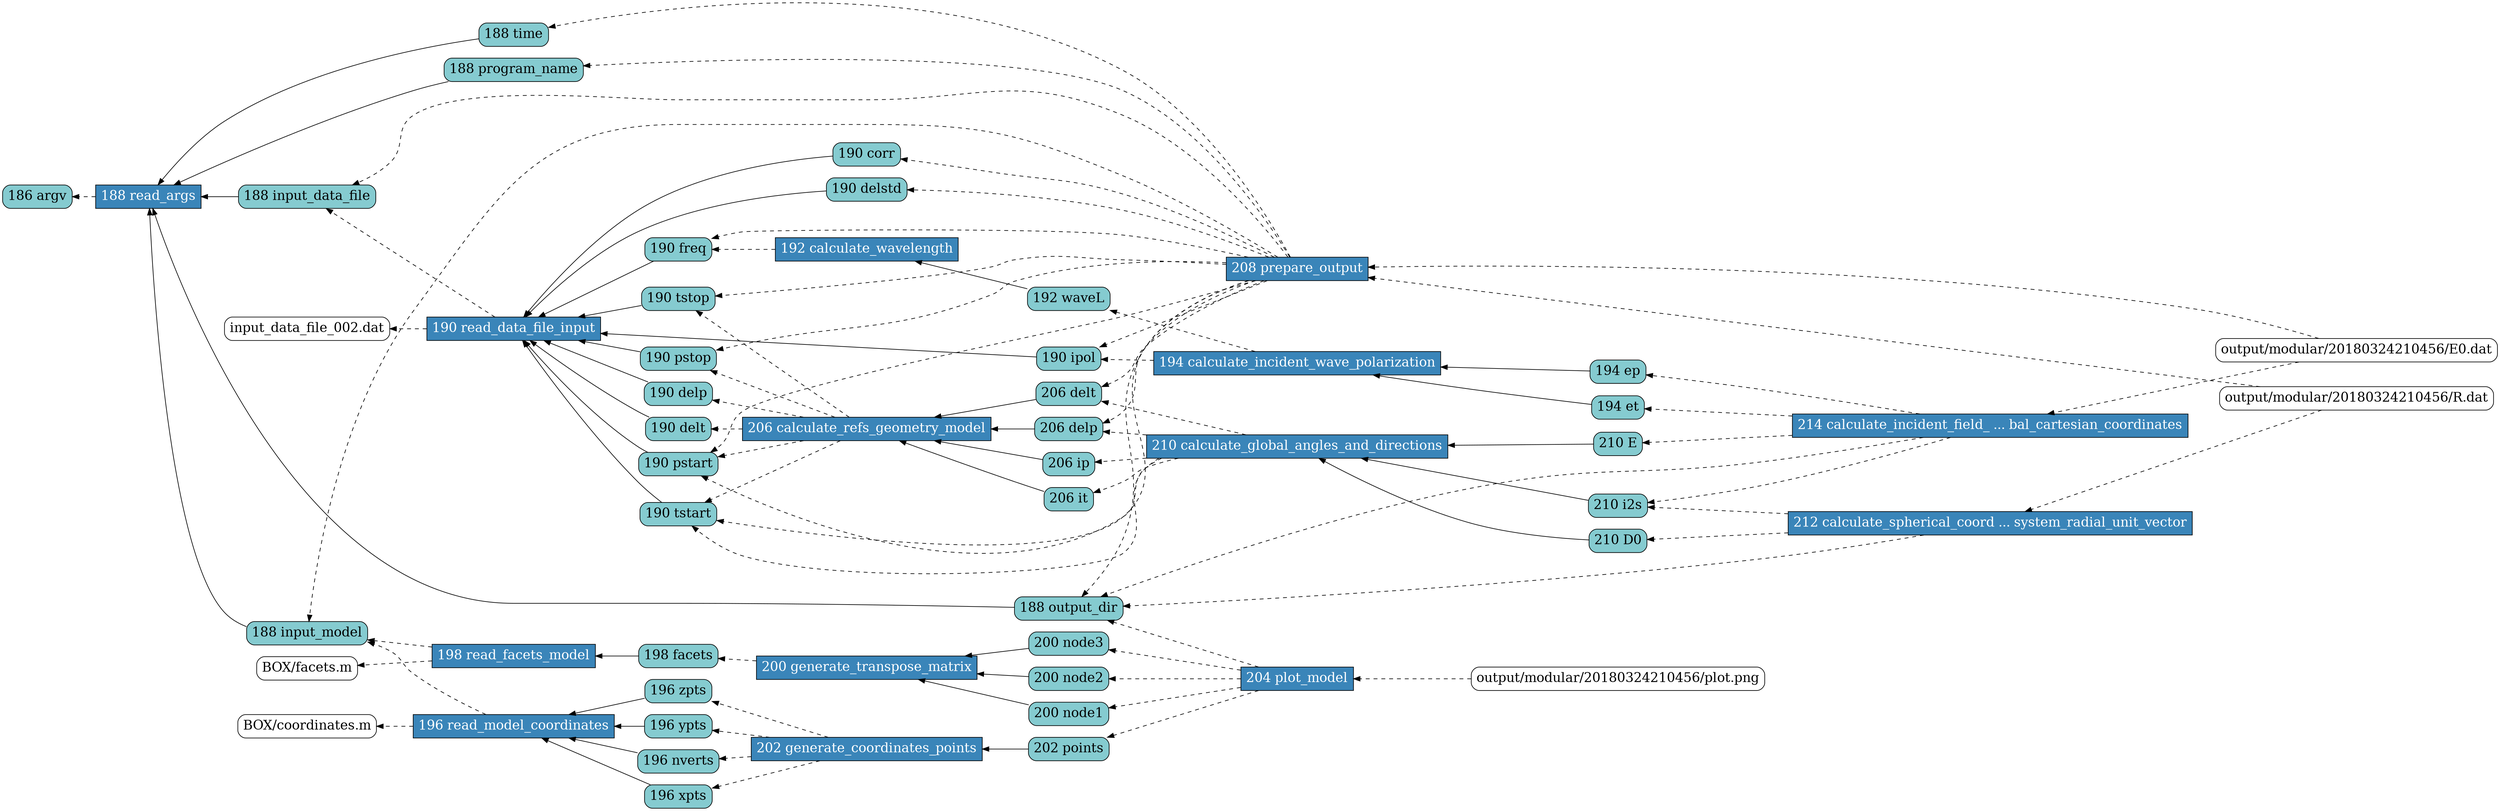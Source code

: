 digraph dependency {
    rankdir=RL;
    node[fontsize=20]
    v_1_38 [label="188 read_args" fillcolor="#3A85B9" fontcolor="white" shape="box" style="filled"];
    v_1_34 [label="186 argv" fillcolor="#85CBD0" fontcolor="black" shape="box" style="rounded,filled"];
    v_1_39 [label="188 input_data_file" fillcolor="#85CBD0" fontcolor="black" shape="box" style="rounded,filled"];
    v_1_40 [label="188 output_dir" fillcolor="#85CBD0" fontcolor="black" shape="box" style="rounded,filled"];
    v_1_41 [label="188 time" fillcolor="#85CBD0" fontcolor="black" shape="box" style="rounded,filled"];
    v_1_42 [label="188 input_model" fillcolor="#85CBD0" fontcolor="black" shape="box" style="rounded,filled"];
    v_1_43 [label="188 program_name" fillcolor="#85CBD0" fontcolor="black" shape="box" style="rounded,filled"];
    a_1 [label="input_data_file_002.dat" fillcolor="white" fontcolor="black" shape="box" style="rounded,filled"];
    v_1_46 [label="190 read_data_file_input" fillcolor="#3A85B9" fontcolor="white" shape="box" style="filled"];
    v_1_47 [label="190 delstd" fillcolor="#85CBD0" fontcolor="black" shape="box" style="rounded,filled"];
    v_1_48 [label="190 ipol" fillcolor="#85CBD0" fontcolor="black" shape="box" style="rounded,filled"];
    v_1_49 [label="190 tstart" fillcolor="#85CBD0" fontcolor="black" shape="box" style="rounded,filled"];
    v_1_50 [label="190 pstart" fillcolor="#85CBD0" fontcolor="black" shape="box" style="rounded,filled"];
    v_1_51 [label="190 delp" fillcolor="#85CBD0" fontcolor="black" shape="box" style="rounded,filled"];
    v_1_52 [label="190 delt" fillcolor="#85CBD0" fontcolor="black" shape="box" style="rounded,filled"];
    v_1_53 [label="190 corr" fillcolor="#85CBD0" fontcolor="black" shape="box" style="rounded,filled"];
    v_1_54 [label="190 tstop" fillcolor="#85CBD0" fontcolor="black" shape="box" style="rounded,filled"];
    v_1_55 [label="190 freq" fillcolor="#85CBD0" fontcolor="black" shape="box" style="rounded,filled"];
    v_1_56 [label="190 pstop" fillcolor="#85CBD0" fontcolor="black" shape="box" style="rounded,filled"];
    v_1_59 [label="192 calculate_wavelength" fillcolor="#3A85B9" fontcolor="white" shape="box" style="filled"];
    v_1_60 [label="192 waveL" fillcolor="#85CBD0" fontcolor="black" shape="box" style="rounded,filled"];
    v_1_63 [label="194 calculate_incident_wave_polarization" fillcolor="#3A85B9" fontcolor="white" shape="box" style="filled"];
    v_1_64 [label="194 et" fillcolor="#85CBD0" fontcolor="black" shape="box" style="rounded,filled"];
    v_1_65 [label="194 ep" fillcolor="#85CBD0" fontcolor="black" shape="box" style="rounded,filled"];
    a_2 [label="BOX/coordinates.m" fillcolor="white" fontcolor="black" shape="box" style="rounded,filled"];
    v_1_68 [label="196 read_model_coordinates" fillcolor="#3A85B9" fontcolor="white" shape="box" style="filled"];
    v_1_69 [label="196 ypts" fillcolor="#85CBD0" fontcolor="black" shape="box" style="rounded,filled"];
    v_1_70 [label="196 nverts" fillcolor="#85CBD0" fontcolor="black" shape="box" style="rounded,filled"];
    v_1_71 [label="196 xpts" fillcolor="#85CBD0" fontcolor="black" shape="box" style="rounded,filled"];
    v_1_72 [label="196 zpts" fillcolor="#85CBD0" fontcolor="black" shape="box" style="rounded,filled"];
    a_3 [label="BOX/facets.m" fillcolor="white" fontcolor="black" shape="box" style="rounded,filled"];
    v_1_75 [label="198 read_facets_model" fillcolor="#3A85B9" fontcolor="white" shape="box" style="filled"];
    v_1_76 [label="198 facets" fillcolor="#85CBD0" fontcolor="black" shape="box" style="rounded,filled"];
    v_1_80 [label="200 generate_transpose_matrix" fillcolor="#3A85B9" fontcolor="white" shape="box" style="filled"];
    v_1_81 [label="200 node1" fillcolor="#85CBD0" fontcolor="black" shape="box" style="rounded,filled"];
    v_1_82 [label="200 node3" fillcolor="#85CBD0" fontcolor="black" shape="box" style="rounded,filled"];
    v_1_83 [label="200 node2" fillcolor="#85CBD0" fontcolor="black" shape="box" style="rounded,filled"];
    v_1_89 [label="202 generate_coordinates_points" fillcolor="#3A85B9" fontcolor="white" shape="box" style="filled"];
    v_1_90 [label="202 points" fillcolor="#85CBD0" fontcolor="black" shape="box" style="rounded,filled"];
    a_6 [label="output/modular/20180324210456/plot.png" fillcolor="white" fontcolor="black" shape="box" style="rounded,filled"];
    v_1_96 [label="204 plot_model" fillcolor="#3A85B9" fontcolor="white" shape="box" style="filled"];
    v_1_99 [label="206 calculate_refs_geometry_model" fillcolor="#3A85B9" fontcolor="white" shape="box" style="filled"];
    v_1_100 [label="206 ip" fillcolor="#85CBD0" fontcolor="black" shape="box" style="rounded,filled"];
    v_1_101 [label="206 it" fillcolor="#85CBD0" fontcolor="black" shape="box" style="rounded,filled"];
    v_1_102 [label="206 delt" fillcolor="#85CBD0" fontcolor="black" shape="box" style="rounded,filled"];
    v_1_103 [label="206 delp" fillcolor="#85CBD0" fontcolor="black" shape="box" style="rounded,filled"];
    a_7 [label="output/modular/20180324210456/E0.dat" fillcolor="white" fontcolor="black" shape="box" style="rounded,filled"];
    a_8 [label="output/modular/20180324210456/R.dat" fillcolor="white" fontcolor="black" shape="box" style="rounded,filled"];
    v_1_106 [label="208 prepare_output" fillcolor="#3A85B9" fontcolor="white" shape="box" style="filled"];
    v_1_109 [label="210 calculate_global_angles_and_directions" fillcolor="#3A85B9" fontcolor="white" shape="box" style="filled"];
    v_1_110 [label="210 i2s" fillcolor="#85CBD0" fontcolor="black" shape="box" style="rounded,filled"];
    v_1_111 [label="210 E" fillcolor="#85CBD0" fontcolor="black" shape="box" style="rounded,filled"];
    v_1_112 [label="210 D0" fillcolor="#85CBD0" fontcolor="black" shape="box" style="rounded,filled"];
    v_1_117 [label="212 calculate_spherical_coord ... system_radial_unit_vector" fillcolor="#3A85B9" fontcolor="white" shape="box" style="filled"];
    v_1_122 [label="214 calculate_incident_field_ ... bal_cartesian_coordinates" fillcolor="#3A85B9" fontcolor="white" shape="box" style="filled"];
    v_1_49 -> v_1_46 [style=""];
    v_1_68 -> v_1_42 [style="dashed"];
    v_1_75 -> v_1_42 [style="dashed"];
    v_1_53 -> v_1_46 [style=""];
    v_1_64 -> v_1_63 [style=""];
    a_8 -> v_1_117 [style="dashed"];
    v_1_40 -> v_1_38 [style=""];
    v_1_96 -> v_1_81 [style="dashed"];
    v_1_106 -> v_1_43 [style="dashed"];
    v_1_71 -> v_1_68 [style=""];
    v_1_96 -> v_1_90 [style="dashed"];
    v_1_96 -> v_1_40 [style="dashed"];
    v_1_82 -> v_1_80 [style=""];
    a_7 -> v_1_122 [style="dashed"];
    v_1_106 -> v_1_103 [style="dashed"];
    v_1_75 -> a_3 [style="dashed"];
    v_1_39 -> v_1_38 [style=""];
    v_1_43 -> v_1_38 [style=""];
    v_1_106 -> v_1_49 [style="dashed"];
    v_1_99 -> v_1_52 [style="dashed"];
    v_1_106 -> v_1_53 [style="dashed"];
    v_1_109 -> v_1_102 [style="dashed"];
    v_1_89 -> v_1_70 [style="dashed"];
    v_1_52 -> v_1_46 [style=""];
    v_1_80 -> v_1_76 [style="dashed"];
    v_1_100 -> v_1_99 [style=""];
    v_1_122 -> v_1_40 [style="dashed"];
    v_1_89 -> v_1_69 [style="dashed"];
    v_1_42 -> v_1_38 [style=""];
    v_1_106 -> v_1_102 [style="dashed"];
    v_1_106 -> v_1_56 [style="dashed"];
    v_1_109 -> v_1_101 [style="dashed"];
    v_1_101 -> v_1_99 [style=""];
    v_1_117 -> v_1_110 [style="dashed"];
    v_1_106 -> v_1_47 [style="dashed"];
    v_1_122 -> v_1_110 [style="dashed"];
    v_1_69 -> v_1_68 [style=""];
    v_1_106 -> v_1_55 [style="dashed"];
    a_8 -> v_1_106 [style="dashed"];
    v_1_122 -> v_1_64 [style="dashed"];
    v_1_60 -> v_1_59 [style=""];
    v_1_56 -> v_1_46 [style=""];
    v_1_106 -> v_1_40 [style="dashed"];
    v_1_109 -> v_1_49 [style="dashed"];
    v_1_103 -> v_1_99 [style=""];
    v_1_46 -> a_1 [style="dashed"];
    v_1_48 -> v_1_46 [style=""];
    v_1_90 -> v_1_89 [style=""];
    v_1_99 -> v_1_51 [style="dashed"];
    v_1_117 -> v_1_112 [style="dashed"];
    v_1_89 -> v_1_71 [style="dashed"];
    v_1_117 -> v_1_40 [style="dashed"];
    v_1_51 -> v_1_46 [style=""];
    v_1_81 -> v_1_80 [style=""];
    v_1_76 -> v_1_75 [style=""];
    v_1_41 -> v_1_38 [style=""];
    v_1_99 -> v_1_54 [style="dashed"];
    v_1_109 -> v_1_100 [style="dashed"];
    v_1_70 -> v_1_68 [style=""];
    v_1_50 -> v_1_46 [style=""];
    v_1_112 -> v_1_109 [style=""];
    v_1_55 -> v_1_46 [style=""];
    v_1_106 -> v_1_42 [style="dashed"];
    v_1_106 -> v_1_39 [style="dashed"];
    v_1_106 -> v_1_54 [style="dashed"];
    v_1_122 -> v_1_65 [style="dashed"];
    v_1_63 -> v_1_60 [style="dashed"];
    v_1_96 -> v_1_83 [style="dashed"];
    v_1_106 -> v_1_41 [style="dashed"];
    v_1_54 -> v_1_46 [style=""];
    v_1_109 -> v_1_50 [style="dashed"];
    v_1_68 -> a_2 [style="dashed"];
    v_1_65 -> v_1_63 [style=""];
    v_1_110 -> v_1_109 [style=""];
    v_1_46 -> v_1_39 [style="dashed"];
    v_1_47 -> v_1_46 [style=""];
    v_1_111 -> v_1_109 [style=""];
    v_1_99 -> v_1_50 [style="dashed"];
    a_6 -> v_1_96 [style="dashed"];
    v_1_89 -> v_1_72 [style="dashed"];
    v_1_102 -> v_1_99 [style=""];
    v_1_63 -> v_1_48 [style="dashed"];
    v_1_106 -> v_1_48 [style="dashed"];
    v_1_106 -> v_1_50 [style="dashed"];
    v_1_109 -> v_1_103 [style="dashed"];
    v_1_83 -> v_1_80 [style=""];
    v_1_122 -> v_1_111 [style="dashed"];
    v_1_59 -> v_1_55 [style="dashed"];
    v_1_38 -> v_1_34 [style="dashed"];
    v_1_99 -> v_1_56 [style="dashed"];
    a_7 -> v_1_106 [style="dashed"];
    v_1_72 -> v_1_68 [style=""];
    v_1_99 -> v_1_49 [style="dashed"];
    v_1_96 -> v_1_82 [style="dashed"];
}
